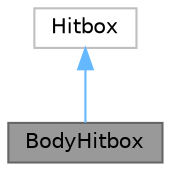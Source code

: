 digraph "BodyHitbox"
{
 // LATEX_PDF_SIZE
  bgcolor="transparent";
  edge [fontname=Helvetica,fontsize=10,labelfontname=Helvetica,labelfontsize=10];
  node [fontname=Helvetica,fontsize=10,shape=box,height=0.2,width=0.4];
  Node1 [id="Node000001",label="BodyHitbox",height=0.2,width=0.4,color="gray40", fillcolor="grey60", style="filled", fontcolor="black",tooltip="Used to store custom data related to hits."];
  Node2 -> Node1 [id="edge1_Node000001_Node000002",dir="back",color="steelblue1",style="solid",tooltip=" "];
  Node2 [id="Node000002",label="Hitbox",height=0.2,width=0.4,color="grey75", fillcolor="white", style="filled",tooltip=" "];
}
